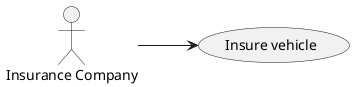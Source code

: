 @startuml
left to right direction

actor :Insurance Company: as insure
insure --> (Insure vehicle)
@enduml